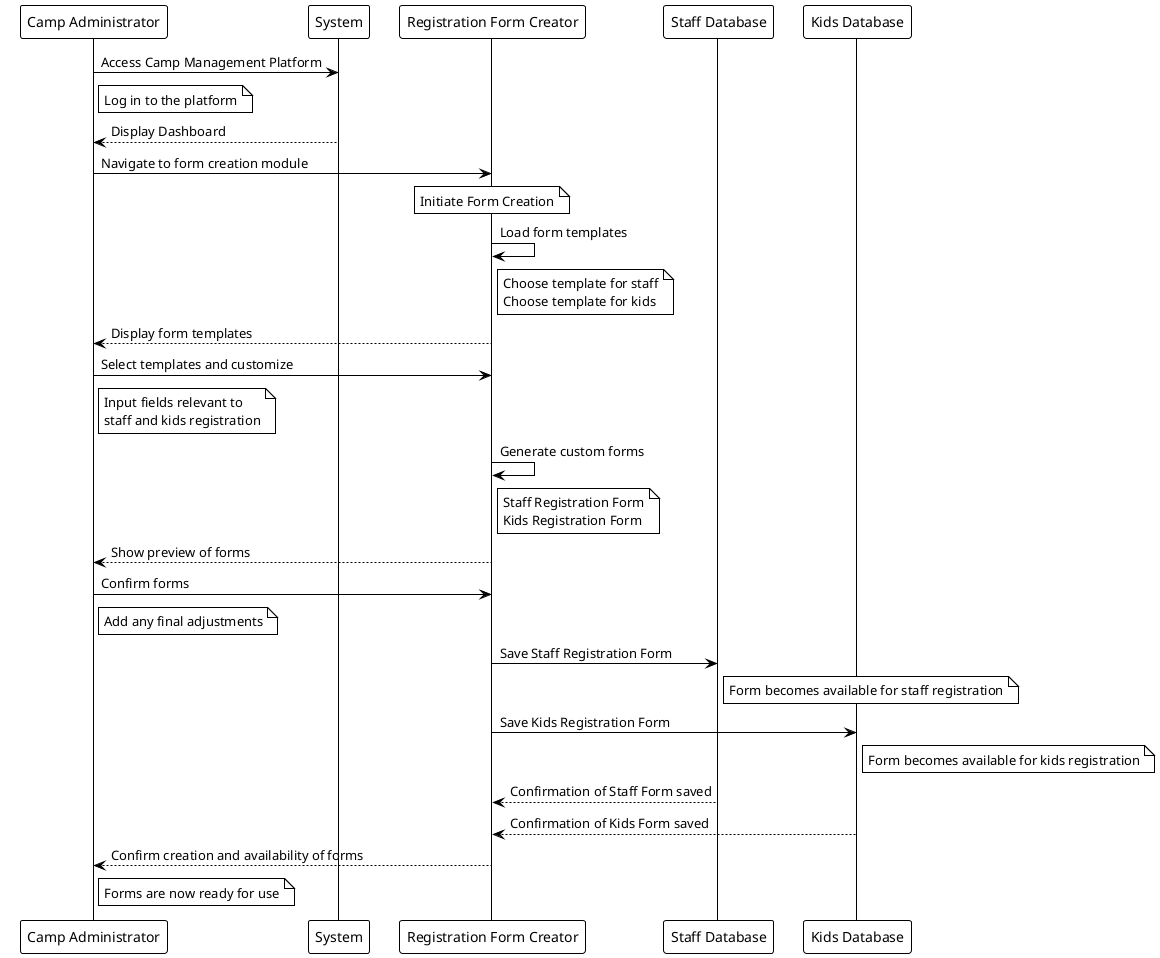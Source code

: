 @startuml
!theme plain

participant "Camp Administrator" as CA
participant "System" as S
participant "Registration Form Creator" as RFC
participant "Staff Database" as SDB
participant "Kids Database" as KDB

CA -> S: Access Camp Management Platform
note right of CA: Log in to the platform
S --> CA: Display Dashboard

CA -> RFC: Navigate to form creation module
note over RFC: Initiate Form Creation

RFC -> RFC: Load form templates
note right of RFC: Choose template for staff\nChoose template for kids

RFC --> CA: Display form templates

CA -> RFC: Select templates and customize
note right of CA: Input fields relevant to\nstaff and kids registration

RFC -> RFC: Generate custom forms
note right of RFC: Staff Registration Form\nKids Registration Form

RFC --> CA: Show preview of forms

CA -> RFC: Confirm forms
note right of CA: Add any final adjustments

RFC -> SDB: Save Staff Registration Form
note right of SDB: Form becomes available for staff registration

RFC -> KDB: Save Kids Registration Form
note right of KDB: Form becomes available for kids registration

SDB --> RFC: Confirmation of Staff Form saved
KDB --> RFC: Confirmation of Kids Form saved

RFC --> CA: Confirm creation and availability of forms
note right of CA: Forms are now ready for use

@enduml